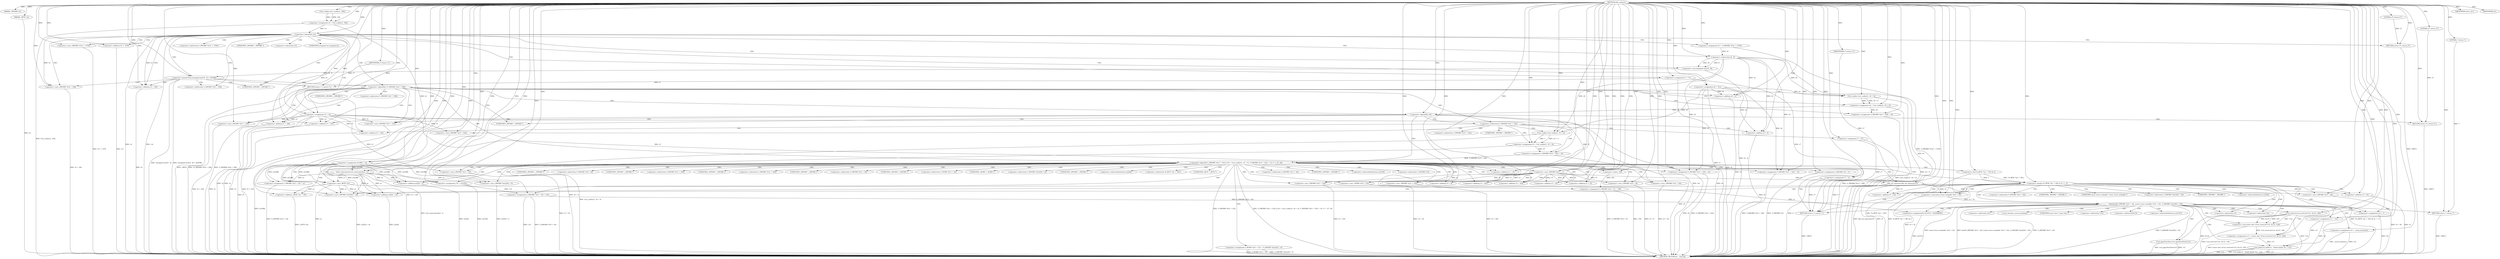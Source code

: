 digraph tftp_connect {  
"1000112" [label = "(METHOD,tftp_connect)" ]
"1000381" [label = "(METHOD_RETURN,int __fastcall)" ]
"1000113" [label = "(PARAM,_DWORD *a1)" ]
"1000114" [label = "(PARAM,_BYTE *a2)" ]
"1000127" [label = "(<operator>.assignment,v4 = Curl_ccalloc(1, 336))" ]
"1000129" [label = "(Curl_ccalloc,Curl_ccalloc(1, 336))" ]
"1000132" [label = "(<operator>.assignment,a1[188] = v4)" ]
"1000138" [label = "(<operator>.logicalNot,!v4)" ]
"1000140" [label = "(RETURN,return 27;,return 27;)" ]
"1000141" [label = "(LITERAL,27,return 27;)" ]
"1000142" [label = "(<operator>.assignment,v5 = v4)" ]
"1000145" [label = "(<operator>.assignment,v6 = *(_DWORD *)(*a1 + 1576))" ]
"1000148" [label = "(<operator>.cast,(_DWORD *)(*a1 + 1576))" ]
"1000150" [label = "(<operator>.addition,*a1 + 1576)" ]
"1000155" [label = "(IDENTIFIER,v6,if ( v6 ))" ]
"1000157" [label = "(<operator>.assignment,v7 = 71)" ]
"1000161" [label = "(<operator>.greaterThan,(unsigned int)(v6 - 8) > 0xFFB0)" ]
"1000162" [label = "(<operator>.cast,(unsigned int)(v6 - 8))" ]
"1000164" [label = "(<operator>.subtraction,v6 - 8)" ]
"1000168" [label = "(RETURN,return v7;,return v7;)" ]
"1000169" [label = "(IDENTIFIER,v7,return v7;)" ]
"1000172" [label = "(<operator>.assignment,v6 = 512)" ]
"1000176" [label = "(<operator>.logicalNot,!*(_DWORD *)(v4 + 328))" ]
"1000178" [label = "(<operator>.cast,(_DWORD *)(v4 + 328))" ]
"1000180" [label = "(<operator>.addition,v4 + 328)" ]
"1000184" [label = "(<operator>.assignment,v8 = Curl_ccalloc(1, v6 + 4))" ]
"1000186" [label = "(Curl_ccalloc,Curl_ccalloc(1, v6 + 4))" ]
"1000188" [label = "(<operator>.addition,v6 + 4)" ]
"1000191" [label = "(<operator>.assignment,*(_DWORD *)(v5 + 328) = v8)" ]
"1000193" [label = "(<operator>.cast,(_DWORD *)(v5 + 328))" ]
"1000195" [label = "(<operator>.addition,v5 + 328)" ]
"1000200" [label = "(<operator>.logicalNot,!v8)" ]
"1000202" [label = "(RETURN,return 27;,return 27;)" ]
"1000203" [label = "(LITERAL,27,return 27;)" ]
"1000205" [label = "(<operator>.logicalOr,*(_DWORD *)(v5 + 332) || (v9 = Curl_ccalloc(1, v6 + 4), *(_DWORD *)(v5 + 332) = v9, v7 = 27, v9))" ]
"1000207" [label = "(<operator>.cast,(_DWORD *)(v5 + 332))" ]
"1000209" [label = "(<operator>.addition,v5 + 332)" ]
"1000213" [label = "(<operator>.assignment,v9 = Curl_ccalloc(1, v6 + 4))" ]
"1000215" [label = "(Curl_ccalloc,Curl_ccalloc(1, v6 + 4))" ]
"1000217" [label = "(<operator>.addition,v6 + 4)" ]
"1000221" [label = "(<operator>.assignment,*(_DWORD *)(v5 + 332) = v9)" ]
"1000223" [label = "(<operator>.cast,(_DWORD *)(v5 + 332))" ]
"1000225" [label = "(<operator>.addition,v5 + 332)" ]
"1000230" [label = "(<operator>.assignment,v7 = 27)" ]
"1000233" [label = "(IDENTIFIER,v9,)" ]
"1000235" [label = "(Curl_conncontrol,Curl_conncontrol(a1, 1))" ]
"1000238" [label = "(<operator>.assignment,*(_DWORD *)(v5 + 16) = a1)" ]
"1000240" [label = "(<operator>.cast,(_DWORD *)(v5 + 16))" ]
"1000242" [label = "(<operator>.addition,v5 + 16)" ]
"1000246" [label = "(<operator>.assignment,v7 = 0)" ]
"1000249" [label = "(<operator>.assignment,v10 = a1[105])" ]
"1000254" [label = "(<operator>.assignment,*(_DWORD *)v5 = 0)" ]
"1000256" [label = "(<operator>.cast,(_DWORD *)v5)" ]
"1000260" [label = "(<operator>.assignment,*(_DWORD *)(v5 + 8) = -100)" ]
"1000262" [label = "(<operator>.cast,(_DWORD *)(v5 + 8))" ]
"1000264" [label = "(<operator>.addition,v5 + 8)" ]
"1000267" [label = "(<operator>.minus,-100)" ]
"1000269" [label = "(<operator>.assignment,*(_DWORD *)(v5 + 320) = v6)" ]
"1000271" [label = "(<operator>.cast,(_DWORD *)(v5 + 320))" ]
"1000273" [label = "(<operator>.addition,v5 + 320)" ]
"1000277" [label = "(<operator>.assignment,*(_DWORD *)(v5 + 324) = v6)" ]
"1000279" [label = "(<operator>.cast,(_DWORD *)(v5 + 324))" ]
"1000281" [label = "(<operator>.addition,v5 + 324)" ]
"1000285" [label = "(<operator>.assignment,*(_DWORD *)(v5 + 20) = v10)" ]
"1000287" [label = "(<operator>.cast,(_DWORD *)(v5 + 20))" ]
"1000289" [label = "(<operator>.addition,v5 + 20)" ]
"1000293" [label = "(<operator>.assignment,*(_WORD *)(v5 + 52) = *(_DWORD *)(a1[20] + 4))" ]
"1000295" [label = "(<operator>.cast,(_WORD *)(v5 + 52))" ]
"1000297" [label = "(<operator>.addition,v5 + 52)" ]
"1000301" [label = "(<operator>.cast,(_DWORD *)(a1[20] + 4))" ]
"1000303" [label = "(<operator>.addition,a1[20] + 4)" ]
"1000308" [label = "(tftp_set_timeouts,tftp_set_timeouts(v5))" ]
"1000311" [label = "(<operator>.equals,(*((_BYTE *)a1 + 591) & 2) == 0)" ]
"1000312" [label = "(<operator>.and,*((_BYTE *)a1 + 591) & 2)" ]
"1000314" [label = "(<operator>.addition,(_BYTE *)a1 + 591)" ]
"1000315" [label = "(<operator>.cast,(_BYTE *)a1)" ]
"1000323" [label = "(bind,bind(*(_DWORD *)(v5 + 20), (const struct sockaddr *)(v5 + 52), *(_DWORD *)(a1[20] + 16)))" ]
"1000325" [label = "(<operator>.cast,(_DWORD *)(v5 + 20))" ]
"1000327" [label = "(<operator>.addition,v5 + 20)" ]
"1000330" [label = "(<operator>.cast,(const struct sockaddr *)(v5 + 52))" ]
"1000332" [label = "(<operator>.addition,v5 + 52)" ]
"1000336" [label = "(<operator>.cast,(_DWORD *)(a1[20] + 16))" ]
"1000338" [label = "(<operator>.addition,a1[20] + 16)" ]
"1000344" [label = "(<operator>.assignment,v11 = *a1)" ]
"1000348" [label = "(<operator>.assignment,v12 = _errno_location())" ]
"1000351" [label = "(<operator>.assignment,v13 = (const char *)Curl_strerror(*v12, &v15, 128))" ]
"1000353" [label = "(<operator>.cast,(const char *)Curl_strerror(*v12, &v15, 128))" ]
"1000355" [label = "(Curl_strerror,Curl_strerror(*v12, &v15, 128))" ]
"1000361" [label = "(Curl_failf,Curl_failf(v11, \"bind() failed; %s\", v13))" ]
"1000365" [label = "(RETURN,return 7;,return 7;)" ]
"1000366" [label = "(LITERAL,7,return 7;)" ]
"1000367" [label = "(<operators>.assignmentOr,a1[147] |= 0x2000000u)" ]
"1000372" [label = "(Curl_pgrsStartNow,Curl_pgrsStartNow(*a1))" ]
"1000375" [label = "(<operator>.assignment,*a2 = 1)" ]
"1000379" [label = "(RETURN,return v7;,return v7;)" ]
"1000380" [label = "(IDENTIFIER,v7,return v7;)" ]
"1000147" [label = "(<operator>.indirection,*(_DWORD *)(*a1 + 1576))" ]
"1000149" [label = "(UNKNOWN,_DWORD *,_DWORD *)" ]
"1000151" [label = "(<operator>.indirection,*a1)" ]
"1000163" [label = "(UNKNOWN,unsigned int,unsigned int)" ]
"1000177" [label = "(<operator>.indirection,*(_DWORD *)(v4 + 328))" ]
"1000179" [label = "(UNKNOWN,_DWORD *,_DWORD *)" ]
"1000192" [label = "(<operator>.indirection,*(_DWORD *)(v5 + 328))" ]
"1000194" [label = "(UNKNOWN,_DWORD *,_DWORD *)" ]
"1000206" [label = "(<operator>.indirection,*(_DWORD *)(v5 + 332))" ]
"1000208" [label = "(UNKNOWN,_DWORD *,_DWORD *)" ]
"1000222" [label = "(<operator>.indirection,*(_DWORD *)(v5 + 332))" ]
"1000224" [label = "(UNKNOWN,_DWORD *,_DWORD *)" ]
"1000239" [label = "(<operator>.indirection,*(_DWORD *)(v5 + 16))" ]
"1000241" [label = "(UNKNOWN,_DWORD *,_DWORD *)" ]
"1000251" [label = "(<operator>.indirectIndexAccess,a1[105])" ]
"1000255" [label = "(<operator>.indirection,*(_DWORD *)v5)" ]
"1000257" [label = "(UNKNOWN,_DWORD *,_DWORD *)" ]
"1000261" [label = "(<operator>.indirection,*(_DWORD *)(v5 + 8))" ]
"1000263" [label = "(UNKNOWN,_DWORD *,_DWORD *)" ]
"1000270" [label = "(<operator>.indirection,*(_DWORD *)(v5 + 320))" ]
"1000272" [label = "(UNKNOWN,_DWORD *,_DWORD *)" ]
"1000278" [label = "(<operator>.indirection,*(_DWORD *)(v5 + 324))" ]
"1000280" [label = "(UNKNOWN,_DWORD *,_DWORD *)" ]
"1000286" [label = "(<operator>.indirection,*(_DWORD *)(v5 + 20))" ]
"1000288" [label = "(UNKNOWN,_DWORD *,_DWORD *)" ]
"1000294" [label = "(<operator>.indirection,*(_WORD *)(v5 + 52))" ]
"1000296" [label = "(UNKNOWN,_WORD *,_WORD *)" ]
"1000300" [label = "(<operator>.indirection,*(_DWORD *)(a1[20] + 4))" ]
"1000302" [label = "(UNKNOWN,_DWORD *,_DWORD *)" ]
"1000304" [label = "(<operator>.indirectIndexAccess,a1[20])" ]
"1000313" [label = "(<operator>.indirection,*((_BYTE *)a1 + 591))" ]
"1000316" [label = "(UNKNOWN,_BYTE *,_BYTE *)" ]
"1000324" [label = "(<operator>.indirection,*(_DWORD *)(v5 + 20))" ]
"1000326" [label = "(UNKNOWN,_DWORD *,_DWORD *)" ]
"1000331" [label = "(UNKNOWN,const struct sockaddr *,const struct sockaddr *)" ]
"1000335" [label = "(<operator>.indirection,*(_DWORD *)(a1[20] + 16))" ]
"1000337" [label = "(UNKNOWN,_DWORD *,_DWORD *)" ]
"1000339" [label = "(<operator>.indirectIndexAccess,a1[20])" ]
"1000346" [label = "(<operator>.indirection,*a1)" ]
"1000350" [label = "(_errno_location,_errno_location())" ]
"1000354" [label = "(UNKNOWN,const char *,const char *)" ]
"1000356" [label = "(<operator>.indirection,*v12)" ]
"1000358" [label = "(<operator>.addressOf,&v15)" ]
"1000368" [label = "(<operator>.indirectIndexAccess,a1[147])" ]
"1000373" [label = "(<operator>.indirection,*a1)" ]
"1000376" [label = "(<operator>.indirection,*a2)" ]
  "1000202" -> "1000381"  [ label = "DDG: <RET>"] 
  "1000365" -> "1000381"  [ label = "DDG: <RET>"] 
  "1000287" -> "1000381"  [ label = "DDG: v5 + 20"] 
  "1000325" -> "1000381"  [ label = "DDG: v5 + 20"] 
  "1000180" -> "1000381"  [ label = "DDG: v4"] 
  "1000293" -> "1000381"  [ label = "DDG: *(_WORD *)(v5 + 52)"] 
  "1000162" -> "1000381"  [ label = "DDG: v6 - 8"] 
  "1000142" -> "1000381"  [ label = "DDG: v4"] 
  "1000161" -> "1000381"  [ label = "DDG: (unsigned int)(v6 - 8) > 0xFFB0"] 
  "1000260" -> "1000381"  [ label = "DDG: -100"] 
  "1000217" -> "1000381"  [ label = "DDG: v6"] 
  "1000142" -> "1000381"  [ label = "DDG: v5"] 
  "1000205" -> "1000381"  [ label = "DDG: *(_DWORD *)(v5 + 332) || (v9 = Curl_ccalloc(1, v6 + 4), *(_DWORD *)(v5 + 332) = v9, v7 = 27, v9)"] 
  "1000200" -> "1000381"  [ label = "DDG: !v8"] 
  "1000323" -> "1000381"  [ label = "DDG: *(_DWORD *)(a1[20] + 16)"] 
  "1000138" -> "1000381"  [ label = "DDG: v4"] 
  "1000188" -> "1000381"  [ label = "DDG: v6"] 
  "1000238" -> "1000381"  [ label = "DDG: *(_DWORD *)(v5 + 16)"] 
  "1000323" -> "1000381"  [ label = "DDG: (const struct sockaddr *)(v5 + 52)"] 
  "1000351" -> "1000381"  [ label = "DDG: (const char *)Curl_strerror(*v12, &v15, 128)"] 
  "1000308" -> "1000381"  [ label = "DDG: tftp_set_timeouts(v5)"] 
  "1000323" -> "1000381"  [ label = "DDG: bind(*(_DWORD *)(v5 + 20), (const struct sockaddr *)(v5 + 52), *(_DWORD *)(a1[20] + 16))"] 
  "1000361" -> "1000381"  [ label = "DDG: v13"] 
  "1000312" -> "1000381"  [ label = "DDG: *((_BYTE *)a1 + 591)"] 
  "1000215" -> "1000381"  [ label = "DDG: v6 + 4"] 
  "1000353" -> "1000381"  [ label = "DDG: Curl_strerror(*v12, &v15, 128)"] 
  "1000375" -> "1000381"  [ label = "DDG: *a2"] 
  "1000355" -> "1000381"  [ label = "DDG: *v12"] 
  "1000269" -> "1000381"  [ label = "DDG: *(_DWORD *)(v5 + 320)"] 
  "1000225" -> "1000381"  [ label = "DDG: v5"] 
  "1000367" -> "1000381"  [ label = "DDG: a1[147]"] 
  "1000132" -> "1000381"  [ label = "DDG: a1[188]"] 
  "1000285" -> "1000381"  [ label = "DDG: v10"] 
  "1000148" -> "1000381"  [ label = "DDG: *a1 + 1576"] 
  "1000178" -> "1000381"  [ label = "DDG: v4 + 328"] 
  "1000145" -> "1000381"  [ label = "DDG: *(_DWORD *)(*a1 + 1576)"] 
  "1000157" -> "1000381"  [ label = "DDG: v7"] 
  "1000246" -> "1000381"  [ label = "DDG: v7"] 
  "1000213" -> "1000381"  [ label = "DDG: Curl_ccalloc(1, v6 + 4)"] 
  "1000303" -> "1000381"  [ label = "DDG: a1[20]"] 
  "1000348" -> "1000381"  [ label = "DDG: _errno_location()"] 
  "1000344" -> "1000381"  [ label = "DDG: *a1"] 
  "1000138" -> "1000381"  [ label = "DDG: !v4"] 
  "1000254" -> "1000381"  [ label = "DDG: *(_DWORD *)v5"] 
  "1000361" -> "1000381"  [ label = "DDG: Curl_failf(v11, \"bind() failed; %s\", v13)"] 
  "1000260" -> "1000381"  [ label = "DDG: *(_DWORD *)(v5 + 8)"] 
  "1000223" -> "1000381"  [ label = "DDG: v5 + 332"] 
  "1000285" -> "1000381"  [ label = "DDG: *(_DWORD *)(v5 + 20)"] 
  "1000301" -> "1000381"  [ label = "DDG: a1[20] + 4"] 
  "1000372" -> "1000381"  [ label = "DDG: Curl_pgrsStartNow(*a1)"] 
  "1000315" -> "1000381"  [ label = "DDG: a1"] 
  "1000330" -> "1000381"  [ label = "DDG: v5 + 52"] 
  "1000348" -> "1000381"  [ label = "DDG: v12"] 
  "1000230" -> "1000381"  [ label = "DDG: v7"] 
  "1000311" -> "1000381"  [ label = "DDG: (*((_BYTE *)a1 + 591) & 2) == 0"] 
  "1000207" -> "1000381"  [ label = "DDG: v5 + 332"] 
  "1000186" -> "1000381"  [ label = "DDG: v6 + 4"] 
  "1000314" -> "1000381"  [ label = "DDG: (_BYTE *)a1"] 
  "1000279" -> "1000381"  [ label = "DDG: v5 + 324"] 
  "1000191" -> "1000381"  [ label = "DDG: *(_DWORD *)(v5 + 328)"] 
  "1000293" -> "1000381"  [ label = "DDG: *(_DWORD *)(a1[20] + 4)"] 
  "1000200" -> "1000381"  [ label = "DDG: v8"] 
  "1000205" -> "1000381"  [ label = "DDG: *(_DWORD *)(v5 + 332)"] 
  "1000221" -> "1000381"  [ label = "DDG: v9"] 
  "1000114" -> "1000381"  [ label = "DDG: a2"] 
  "1000271" -> "1000381"  [ label = "DDG: v5 + 320"] 
  "1000176" -> "1000381"  [ label = "DDG: *(_DWORD *)(v4 + 328)"] 
  "1000240" -> "1000381"  [ label = "DDG: v5 + 16"] 
  "1000176" -> "1000381"  [ label = "DDG: !*(_DWORD *)(v4 + 328)"] 
  "1000195" -> "1000381"  [ label = "DDG: v5"] 
  "1000338" -> "1000381"  [ label = "DDG: a1[20]"] 
  "1000277" -> "1000381"  [ label = "DDG: *(_DWORD *)(v5 + 324)"] 
  "1000262" -> "1000381"  [ label = "DDG: v5 + 8"] 
  "1000172" -> "1000381"  [ label = "DDG: v6"] 
  "1000127" -> "1000381"  [ label = "DDG: Curl_ccalloc(1, 336)"] 
  "1000209" -> "1000381"  [ label = "DDG: v5"] 
  "1000277" -> "1000381"  [ label = "DDG: v6"] 
  "1000308" -> "1000381"  [ label = "DDG: v5"] 
  "1000193" -> "1000381"  [ label = "DDG: v5 + 328"] 
  "1000372" -> "1000381"  [ label = "DDG: *a1"] 
  "1000295" -> "1000381"  [ label = "DDG: v5 + 52"] 
  "1000323" -> "1000381"  [ label = "DDG: *(_DWORD *)(v5 + 20)"] 
  "1000336" -> "1000381"  [ label = "DDG: a1[20] + 16"] 
  "1000355" -> "1000381"  [ label = "DDG: &v15"] 
  "1000311" -> "1000381"  [ label = "DDG: *((_BYTE *)a1 + 591) & 2"] 
  "1000361" -> "1000381"  [ label = "DDG: v11"] 
  "1000164" -> "1000381"  [ label = "DDG: v6"] 
  "1000161" -> "1000381"  [ label = "DDG: (unsigned int)(v6 - 8)"] 
  "1000150" -> "1000381"  [ label = "DDG: *a1"] 
  "1000184" -> "1000381"  [ label = "DDG: Curl_ccalloc(1, v6 + 4)"] 
  "1000235" -> "1000381"  [ label = "DDG: Curl_conncontrol(a1, 1)"] 
  "1000249" -> "1000381"  [ label = "DDG: a1[105]"] 
  "1000332" -> "1000381"  [ label = "DDG: v5"] 
  "1000140" -> "1000381"  [ label = "DDG: <RET>"] 
  "1000168" -> "1000381"  [ label = "DDG: <RET>"] 
  "1000379" -> "1000381"  [ label = "DDG: <RET>"] 
  "1000112" -> "1000113"  [ label = "DDG: "] 
  "1000112" -> "1000114"  [ label = "DDG: "] 
  "1000129" -> "1000127"  [ label = "DDG: 1"] 
  "1000129" -> "1000127"  [ label = "DDG: 336"] 
  "1000112" -> "1000127"  [ label = "DDG: "] 
  "1000112" -> "1000129"  [ label = "DDG: "] 
  "1000127" -> "1000132"  [ label = "DDG: v4"] 
  "1000112" -> "1000132"  [ label = "DDG: "] 
  "1000112" -> "1000138"  [ label = "DDG: "] 
  "1000127" -> "1000138"  [ label = "DDG: v4"] 
  "1000141" -> "1000140"  [ label = "DDG: 27"] 
  "1000112" -> "1000140"  [ label = "DDG: "] 
  "1000112" -> "1000141"  [ label = "DDG: "] 
  "1000138" -> "1000142"  [ label = "DDG: v4"] 
  "1000112" -> "1000142"  [ label = "DDG: "] 
  "1000112" -> "1000145"  [ label = "DDG: "] 
  "1000112" -> "1000148"  [ label = "DDG: "] 
  "1000112" -> "1000150"  [ label = "DDG: "] 
  "1000112" -> "1000155"  [ label = "DDG: "] 
  "1000112" -> "1000157"  [ label = "DDG: "] 
  "1000162" -> "1000161"  [ label = "DDG: v6 - 8"] 
  "1000164" -> "1000162"  [ label = "DDG: v6"] 
  "1000164" -> "1000162"  [ label = "DDG: 8"] 
  "1000145" -> "1000164"  [ label = "DDG: v6"] 
  "1000112" -> "1000164"  [ label = "DDG: "] 
  "1000112" -> "1000161"  [ label = "DDG: "] 
  "1000169" -> "1000168"  [ label = "DDG: v7"] 
  "1000157" -> "1000168"  [ label = "DDG: v7"] 
  "1000112" -> "1000169"  [ label = "DDG: "] 
  "1000112" -> "1000172"  [ label = "DDG: "] 
  "1000112" -> "1000178"  [ label = "DDG: "] 
  "1000138" -> "1000178"  [ label = "DDG: v4"] 
  "1000112" -> "1000180"  [ label = "DDG: "] 
  "1000138" -> "1000180"  [ label = "DDG: v4"] 
  "1000186" -> "1000184"  [ label = "DDG: 1"] 
  "1000186" -> "1000184"  [ label = "DDG: v6 + 4"] 
  "1000112" -> "1000184"  [ label = "DDG: "] 
  "1000112" -> "1000186"  [ label = "DDG: "] 
  "1000172" -> "1000186"  [ label = "DDG: v6"] 
  "1000164" -> "1000186"  [ label = "DDG: v6"] 
  "1000172" -> "1000188"  [ label = "DDG: v6"] 
  "1000164" -> "1000188"  [ label = "DDG: v6"] 
  "1000112" -> "1000188"  [ label = "DDG: "] 
  "1000184" -> "1000191"  [ label = "DDG: v8"] 
  "1000112" -> "1000191"  [ label = "DDG: "] 
  "1000142" -> "1000193"  [ label = "DDG: v5"] 
  "1000112" -> "1000193"  [ label = "DDG: "] 
  "1000142" -> "1000195"  [ label = "DDG: v5"] 
  "1000112" -> "1000195"  [ label = "DDG: "] 
  "1000112" -> "1000200"  [ label = "DDG: "] 
  "1000184" -> "1000200"  [ label = "DDG: v8"] 
  "1000203" -> "1000202"  [ label = "DDG: 27"] 
  "1000112" -> "1000202"  [ label = "DDG: "] 
  "1000112" -> "1000203"  [ label = "DDG: "] 
  "1000221" -> "1000205"  [ label = "DDG: *(_DWORD *)(v5 + 332)"] 
  "1000142" -> "1000207"  [ label = "DDG: v5"] 
  "1000112" -> "1000207"  [ label = "DDG: "] 
  "1000142" -> "1000209"  [ label = "DDG: v5"] 
  "1000112" -> "1000209"  [ label = "DDG: "] 
  "1000215" -> "1000213"  [ label = "DDG: 1"] 
  "1000215" -> "1000213"  [ label = "DDG: v6 + 4"] 
  "1000112" -> "1000213"  [ label = "DDG: "] 
  "1000112" -> "1000215"  [ label = "DDG: "] 
  "1000172" -> "1000215"  [ label = "DDG: v6"] 
  "1000164" -> "1000215"  [ label = "DDG: v6"] 
  "1000172" -> "1000217"  [ label = "DDG: v6"] 
  "1000164" -> "1000217"  [ label = "DDG: v6"] 
  "1000112" -> "1000217"  [ label = "DDG: "] 
  "1000213" -> "1000221"  [ label = "DDG: v9"] 
  "1000112" -> "1000221"  [ label = "DDG: "] 
  "1000112" -> "1000223"  [ label = "DDG: "] 
  "1000142" -> "1000223"  [ label = "DDG: v5"] 
  "1000112" -> "1000225"  [ label = "DDG: "] 
  "1000142" -> "1000225"  [ label = "DDG: v5"] 
  "1000112" -> "1000230"  [ label = "DDG: "] 
  "1000112" -> "1000233"  [ label = "DDG: "] 
  "1000132" -> "1000235"  [ label = "DDG: a1[188]"] 
  "1000112" -> "1000235"  [ label = "DDG: "] 
  "1000132" -> "1000238"  [ label = "DDG: a1[188]"] 
  "1000235" -> "1000238"  [ label = "DDG: a1"] 
  "1000112" -> "1000238"  [ label = "DDG: "] 
  "1000112" -> "1000240"  [ label = "DDG: "] 
  "1000142" -> "1000240"  [ label = "DDG: v5"] 
  "1000112" -> "1000242"  [ label = "DDG: "] 
  "1000142" -> "1000242"  [ label = "DDG: v5"] 
  "1000112" -> "1000246"  [ label = "DDG: "] 
  "1000132" -> "1000249"  [ label = "DDG: a1[188]"] 
  "1000235" -> "1000249"  [ label = "DDG: a1"] 
  "1000112" -> "1000249"  [ label = "DDG: "] 
  "1000112" -> "1000254"  [ label = "DDG: "] 
  "1000112" -> "1000256"  [ label = "DDG: "] 
  "1000142" -> "1000256"  [ label = "DDG: v5"] 
  "1000267" -> "1000260"  [ label = "DDG: 100"] 
  "1000256" -> "1000262"  [ label = "DDG: v5"] 
  "1000112" -> "1000262"  [ label = "DDG: "] 
  "1000256" -> "1000264"  [ label = "DDG: v5"] 
  "1000112" -> "1000264"  [ label = "DDG: "] 
  "1000112" -> "1000267"  [ label = "DDG: "] 
  "1000172" -> "1000269"  [ label = "DDG: v6"] 
  "1000164" -> "1000269"  [ label = "DDG: v6"] 
  "1000112" -> "1000269"  [ label = "DDG: "] 
  "1000112" -> "1000271"  [ label = "DDG: "] 
  "1000256" -> "1000271"  [ label = "DDG: v5"] 
  "1000112" -> "1000273"  [ label = "DDG: "] 
  "1000256" -> "1000273"  [ label = "DDG: v5"] 
  "1000112" -> "1000277"  [ label = "DDG: "] 
  "1000172" -> "1000277"  [ label = "DDG: v6"] 
  "1000164" -> "1000277"  [ label = "DDG: v6"] 
  "1000112" -> "1000279"  [ label = "DDG: "] 
  "1000256" -> "1000279"  [ label = "DDG: v5"] 
  "1000112" -> "1000281"  [ label = "DDG: "] 
  "1000256" -> "1000281"  [ label = "DDG: v5"] 
  "1000249" -> "1000285"  [ label = "DDG: v10"] 
  "1000112" -> "1000285"  [ label = "DDG: "] 
  "1000112" -> "1000287"  [ label = "DDG: "] 
  "1000256" -> "1000287"  [ label = "DDG: v5"] 
  "1000112" -> "1000289"  [ label = "DDG: "] 
  "1000256" -> "1000289"  [ label = "DDG: v5"] 
  "1000112" -> "1000295"  [ label = "DDG: "] 
  "1000256" -> "1000295"  [ label = "DDG: v5"] 
  "1000112" -> "1000297"  [ label = "DDG: "] 
  "1000256" -> "1000297"  [ label = "DDG: v5"] 
  "1000132" -> "1000301"  [ label = "DDG: a1[188]"] 
  "1000235" -> "1000301"  [ label = "DDG: a1"] 
  "1000112" -> "1000301"  [ label = "DDG: "] 
  "1000132" -> "1000303"  [ label = "DDG: a1[188]"] 
  "1000235" -> "1000303"  [ label = "DDG: a1"] 
  "1000112" -> "1000303"  [ label = "DDG: "] 
  "1000112" -> "1000308"  [ label = "DDG: "] 
  "1000256" -> "1000308"  [ label = "DDG: v5"] 
  "1000312" -> "1000311"  [ label = "DDG: *((_BYTE *)a1 + 591)"] 
  "1000312" -> "1000311"  [ label = "DDG: 2"] 
  "1000315" -> "1000314"  [ label = "DDG: a1"] 
  "1000132" -> "1000315"  [ label = "DDG: a1[188]"] 
  "1000112" -> "1000315"  [ label = "DDG: "] 
  "1000235" -> "1000315"  [ label = "DDG: a1"] 
  "1000112" -> "1000314"  [ label = "DDG: "] 
  "1000112" -> "1000312"  [ label = "DDG: "] 
  "1000112" -> "1000311"  [ label = "DDG: "] 
  "1000285" -> "1000323"  [ label = "DDG: *(_DWORD *)(v5 + 20)"] 
  "1000308" -> "1000325"  [ label = "DDG: v5"] 
  "1000112" -> "1000325"  [ label = "DDG: "] 
  "1000308" -> "1000327"  [ label = "DDG: v5"] 
  "1000112" -> "1000327"  [ label = "DDG: "] 
  "1000330" -> "1000323"  [ label = "DDG: v5 + 52"] 
  "1000112" -> "1000330"  [ label = "DDG: "] 
  "1000308" -> "1000330"  [ label = "DDG: v5"] 
  "1000112" -> "1000332"  [ label = "DDG: "] 
  "1000308" -> "1000332"  [ label = "DDG: v5"] 
  "1000315" -> "1000336"  [ label = "DDG: a1"] 
  "1000132" -> "1000336"  [ label = "DDG: a1[188]"] 
  "1000235" -> "1000336"  [ label = "DDG: a1"] 
  "1000112" -> "1000336"  [ label = "DDG: "] 
  "1000315" -> "1000338"  [ label = "DDG: a1"] 
  "1000132" -> "1000338"  [ label = "DDG: a1[188]"] 
  "1000235" -> "1000338"  [ label = "DDG: a1"] 
  "1000112" -> "1000338"  [ label = "DDG: "] 
  "1000112" -> "1000344"  [ label = "DDG: "] 
  "1000112" -> "1000348"  [ label = "DDG: "] 
  "1000353" -> "1000351"  [ label = "DDG: Curl_strerror(*v12, &v15, 128)"] 
  "1000112" -> "1000351"  [ label = "DDG: "] 
  "1000355" -> "1000353"  [ label = "DDG: *v12"] 
  "1000355" -> "1000353"  [ label = "DDG: &v15"] 
  "1000355" -> "1000353"  [ label = "DDG: 128"] 
  "1000112" -> "1000355"  [ label = "DDG: "] 
  "1000344" -> "1000361"  [ label = "DDG: v11"] 
  "1000112" -> "1000361"  [ label = "DDG: "] 
  "1000351" -> "1000361"  [ label = "DDG: v13"] 
  "1000366" -> "1000365"  [ label = "DDG: 7"] 
  "1000112" -> "1000365"  [ label = "DDG: "] 
  "1000112" -> "1000366"  [ label = "DDG: "] 
  "1000112" -> "1000367"  [ label = "DDG: "] 
  "1000315" -> "1000367"  [ label = "DDG: a1"] 
  "1000112" -> "1000375"  [ label = "DDG: "] 
  "1000380" -> "1000379"  [ label = "DDG: v7"] 
  "1000230" -> "1000379"  [ label = "DDG: v7"] 
  "1000157" -> "1000379"  [ label = "DDG: v7"] 
  "1000246" -> "1000379"  [ label = "DDG: v7"] 
  "1000112" -> "1000380"  [ label = "DDG: "] 
  "1000138" -> "1000142"  [ label = "CDG: "] 
  "1000138" -> "1000140"  [ label = "CDG: "] 
  "1000138" -> "1000151"  [ label = "CDG: "] 
  "1000138" -> "1000150"  [ label = "CDG: "] 
  "1000138" -> "1000149"  [ label = "CDG: "] 
  "1000138" -> "1000148"  [ label = "CDG: "] 
  "1000138" -> "1000147"  [ label = "CDG: "] 
  "1000138" -> "1000145"  [ label = "CDG: "] 
  "1000138" -> "1000157"  [ label = "CDG: "] 
  "1000138" -> "1000176"  [ label = "CDG: "] 
  "1000138" -> "1000172"  [ label = "CDG: "] 
  "1000138" -> "1000164"  [ label = "CDG: "] 
  "1000138" -> "1000163"  [ label = "CDG: "] 
  "1000138" -> "1000162"  [ label = "CDG: "] 
  "1000138" -> "1000161"  [ label = "CDG: "] 
  "1000138" -> "1000180"  [ label = "CDG: "] 
  "1000138" -> "1000179"  [ label = "CDG: "] 
  "1000138" -> "1000178"  [ label = "CDG: "] 
  "1000138" -> "1000177"  [ label = "CDG: "] 
  "1000161" -> "1000176"  [ label = "CDG: "] 
  "1000161" -> "1000168"  [ label = "CDG: "] 
  "1000161" -> "1000180"  [ label = "CDG: "] 
  "1000161" -> "1000179"  [ label = "CDG: "] 
  "1000161" -> "1000178"  [ label = "CDG: "] 
  "1000161" -> "1000177"  [ label = "CDG: "] 
  "1000176" -> "1000192"  [ label = "CDG: "] 
  "1000176" -> "1000191"  [ label = "CDG: "] 
  "1000176" -> "1000188"  [ label = "CDG: "] 
  "1000176" -> "1000186"  [ label = "CDG: "] 
  "1000176" -> "1000184"  [ label = "CDG: "] 
  "1000176" -> "1000208"  [ label = "CDG: "] 
  "1000176" -> "1000207"  [ label = "CDG: "] 
  "1000176" -> "1000206"  [ label = "CDG: "] 
  "1000176" -> "1000205"  [ label = "CDG: "] 
  "1000176" -> "1000200"  [ label = "CDG: "] 
  "1000176" -> "1000195"  [ label = "CDG: "] 
  "1000176" -> "1000194"  [ label = "CDG: "] 
  "1000176" -> "1000193"  [ label = "CDG: "] 
  "1000176" -> "1000209"  [ label = "CDG: "] 
  "1000200" -> "1000208"  [ label = "CDG: "] 
  "1000200" -> "1000207"  [ label = "CDG: "] 
  "1000200" -> "1000206"  [ label = "CDG: "] 
  "1000200" -> "1000205"  [ label = "CDG: "] 
  "1000200" -> "1000202"  [ label = "CDG: "] 
  "1000200" -> "1000209"  [ label = "CDG: "] 
  "1000205" -> "1000240"  [ label = "CDG: "] 
  "1000205" -> "1000239"  [ label = "CDG: "] 
  "1000205" -> "1000238"  [ label = "CDG: "] 
  "1000205" -> "1000235"  [ label = "CDG: "] 
  "1000205" -> "1000256"  [ label = "CDG: "] 
  "1000205" -> "1000255"  [ label = "CDG: "] 
  "1000205" -> "1000254"  [ label = "CDG: "] 
  "1000205" -> "1000251"  [ label = "CDG: "] 
  "1000205" -> "1000249"  [ label = "CDG: "] 
  "1000205" -> "1000246"  [ label = "CDG: "] 
  "1000205" -> "1000242"  [ label = "CDG: "] 
  "1000205" -> "1000241"  [ label = "CDG: "] 
  "1000205" -> "1000272"  [ label = "CDG: "] 
  "1000205" -> "1000271"  [ label = "CDG: "] 
  "1000205" -> "1000270"  [ label = "CDG: "] 
  "1000205" -> "1000269"  [ label = "CDG: "] 
  "1000205" -> "1000267"  [ label = "CDG: "] 
  "1000205" -> "1000264"  [ label = "CDG: "] 
  "1000205" -> "1000263"  [ label = "CDG: "] 
  "1000205" -> "1000262"  [ label = "CDG: "] 
  "1000205" -> "1000261"  [ label = "CDG: "] 
  "1000205" -> "1000260"  [ label = "CDG: "] 
  "1000205" -> "1000257"  [ label = "CDG: "] 
  "1000205" -> "1000288"  [ label = "CDG: "] 
  "1000205" -> "1000287"  [ label = "CDG: "] 
  "1000205" -> "1000286"  [ label = "CDG: "] 
  "1000205" -> "1000285"  [ label = "CDG: "] 
  "1000205" -> "1000281"  [ label = "CDG: "] 
  "1000205" -> "1000280"  [ label = "CDG: "] 
  "1000205" -> "1000279"  [ label = "CDG: "] 
  "1000205" -> "1000278"  [ label = "CDG: "] 
  "1000205" -> "1000277"  [ label = "CDG: "] 
  "1000205" -> "1000273"  [ label = "CDG: "] 
  "1000205" -> "1000304"  [ label = "CDG: "] 
  "1000205" -> "1000303"  [ label = "CDG: "] 
  "1000205" -> "1000302"  [ label = "CDG: "] 
  "1000205" -> "1000301"  [ label = "CDG: "] 
  "1000205" -> "1000300"  [ label = "CDG: "] 
  "1000205" -> "1000297"  [ label = "CDG: "] 
  "1000205" -> "1000296"  [ label = "CDG: "] 
  "1000205" -> "1000295"  [ label = "CDG: "] 
  "1000205" -> "1000294"  [ label = "CDG: "] 
  "1000205" -> "1000293"  [ label = "CDG: "] 
  "1000205" -> "1000289"  [ label = "CDG: "] 
  "1000205" -> "1000316"  [ label = "CDG: "] 
  "1000205" -> "1000315"  [ label = "CDG: "] 
  "1000205" -> "1000314"  [ label = "CDG: "] 
  "1000205" -> "1000313"  [ label = "CDG: "] 
  "1000205" -> "1000312"  [ label = "CDG: "] 
  "1000205" -> "1000311"  [ label = "CDG: "] 
  "1000205" -> "1000308"  [ label = "CDG: "] 
  "1000205" -> "1000379"  [ label = "CDG: "] 
  "1000206" -> "1000224"  [ label = "CDG: "] 
  "1000206" -> "1000223"  [ label = "CDG: "] 
  "1000206" -> "1000222"  [ label = "CDG: "] 
  "1000206" -> "1000221"  [ label = "CDG: "] 
  "1000206" -> "1000217"  [ label = "CDG: "] 
  "1000206" -> "1000215"  [ label = "CDG: "] 
  "1000206" -> "1000213"  [ label = "CDG: "] 
  "1000206" -> "1000230"  [ label = "CDG: "] 
  "1000206" -> "1000225"  [ label = "CDG: "] 
  "1000311" -> "1000336"  [ label = "CDG: "] 
  "1000311" -> "1000335"  [ label = "CDG: "] 
  "1000311" -> "1000332"  [ label = "CDG: "] 
  "1000311" -> "1000331"  [ label = "CDG: "] 
  "1000311" -> "1000330"  [ label = "CDG: "] 
  "1000311" -> "1000327"  [ label = "CDG: "] 
  "1000311" -> "1000326"  [ label = "CDG: "] 
  "1000311" -> "1000325"  [ label = "CDG: "] 
  "1000311" -> "1000324"  [ label = "CDG: "] 
  "1000311" -> "1000323"  [ label = "CDG: "] 
  "1000311" -> "1000339"  [ label = "CDG: "] 
  "1000311" -> "1000338"  [ label = "CDG: "] 
  "1000311" -> "1000337"  [ label = "CDG: "] 
  "1000311" -> "1000379"  [ label = "CDG: "] 
  "1000311" -> "1000376"  [ label = "CDG: "] 
  "1000311" -> "1000375"  [ label = "CDG: "] 
  "1000311" -> "1000373"  [ label = "CDG: "] 
  "1000311" -> "1000372"  [ label = "CDG: "] 
  "1000323" -> "1000351"  [ label = "CDG: "] 
  "1000323" -> "1000350"  [ label = "CDG: "] 
  "1000323" -> "1000348"  [ label = "CDG: "] 
  "1000323" -> "1000346"  [ label = "CDG: "] 
  "1000323" -> "1000344"  [ label = "CDG: "] 
  "1000323" -> "1000368"  [ label = "CDG: "] 
  "1000323" -> "1000367"  [ label = "CDG: "] 
  "1000323" -> "1000365"  [ label = "CDG: "] 
  "1000323" -> "1000361"  [ label = "CDG: "] 
  "1000323" -> "1000358"  [ label = "CDG: "] 
  "1000323" -> "1000356"  [ label = "CDG: "] 
  "1000323" -> "1000355"  [ label = "CDG: "] 
  "1000323" -> "1000354"  [ label = "CDG: "] 
  "1000323" -> "1000353"  [ label = "CDG: "] 
  "1000323" -> "1000379"  [ label = "CDG: "] 
  "1000323" -> "1000376"  [ label = "CDG: "] 
  "1000323" -> "1000375"  [ label = "CDG: "] 
  "1000323" -> "1000373"  [ label = "CDG: "] 
  "1000323" -> "1000372"  [ label = "CDG: "] 
}
